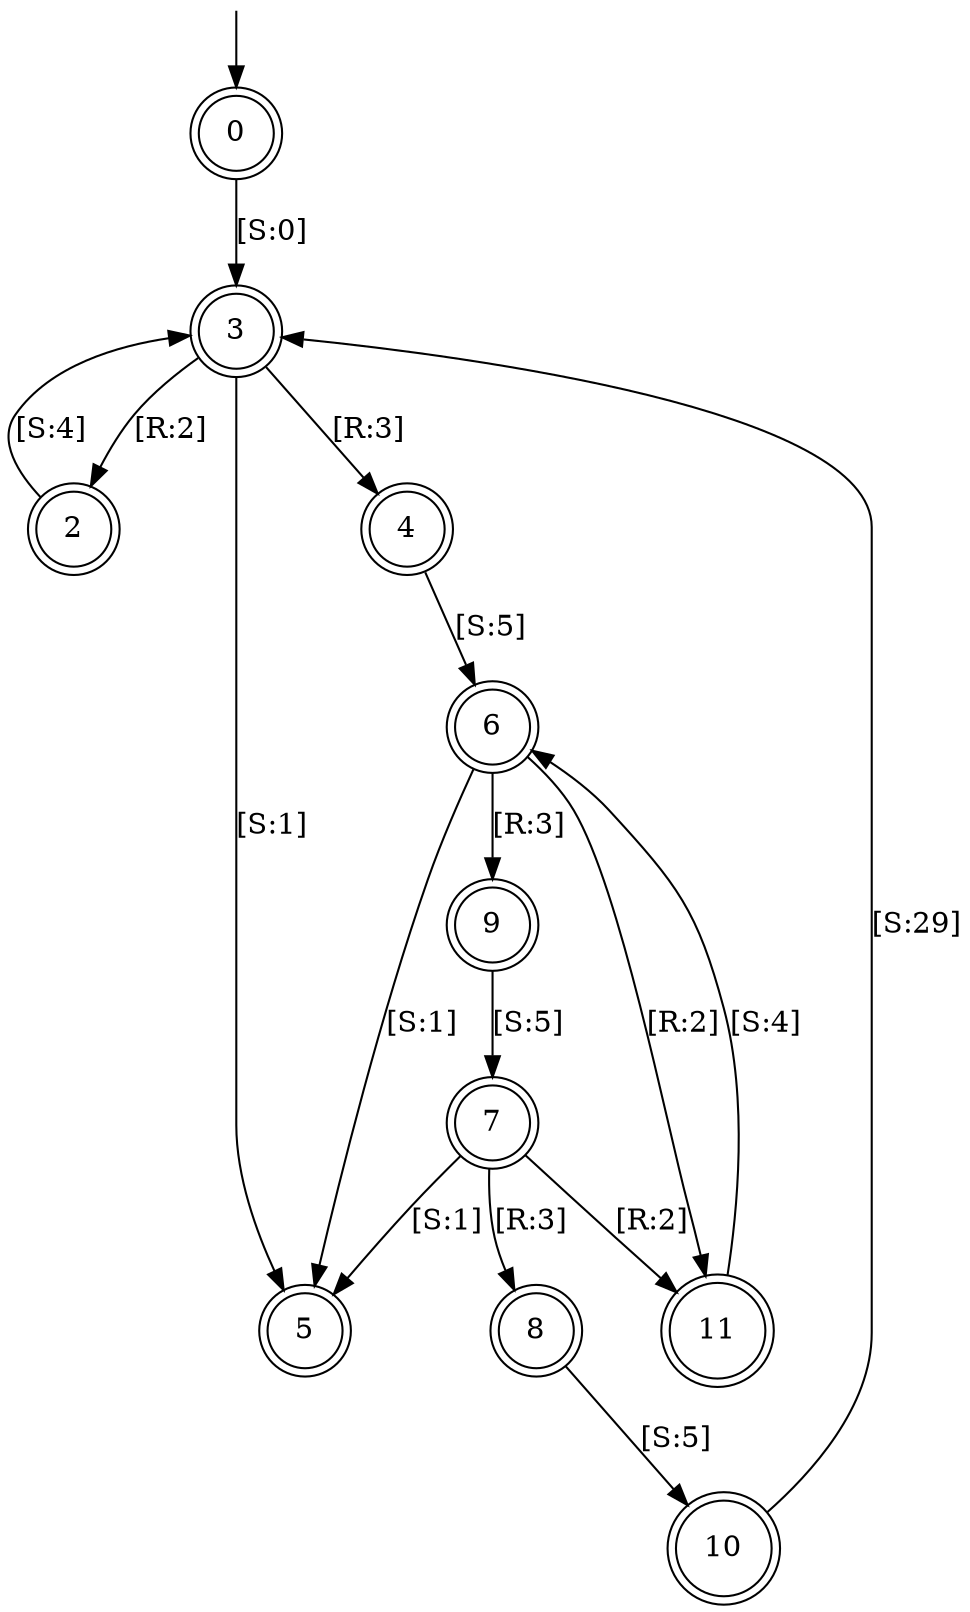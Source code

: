 digraph g {

	s0 [shape="doublecircle" label="0"];
	s1 [shape="doublecircle" label="2"];
	s2 [shape="doublecircle" label="3"];
	s3 [shape="doublecircle" label="4"];
	s4 [shape="doublecircle" label="5"];
	s5 [shape="doublecircle" label="6"];
	s6 [shape="doublecircle" label="7"];
	s7 [shape="doublecircle" label="8"];
	s8 [shape="doublecircle" label="9"];
	s9 [shape="doublecircle" label="10"];
	s10 [shape="doublecircle" label="11"];
	s0 -> s2 [label="[S:0]"];
	s1 -> s2 [label="[S:4]"];
	s2 -> s1 [label="[R:2]"];
	s2 -> s4 [label="[S:1]"];
	s2 -> s3 [label="[R:3]"];
	s3 -> s5 [label="[S:5]"];
	s5 -> s10 [label="[R:2]"];
	s5 -> s4 [label="[S:1]"];
	s5 -> s8 [label="[R:3]"];
	s6 -> s10 [label="[R:2]"];
	s6 -> s4 [label="[S:1]"];
	s6 -> s7 [label="[R:3]"];
	s7 -> s9 [label="[S:5]"];
	s8 -> s6 [label="[S:5]"];
	s9 -> s2 [label="[S:29]"];
	s10 -> s5 [label="[S:4]"];

__start0 [label="" shape="none" width="0" height="0"];
__start0 -> s0;

}

